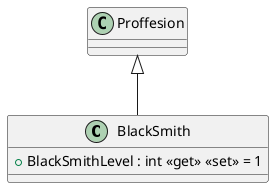 @startuml
class BlackSmith {
    + BlackSmithLevel : int <<get>> <<set>> = 1
}
Proffesion <|-- BlackSmith
@enduml
